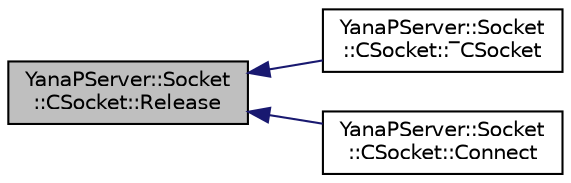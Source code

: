 digraph "YanaPServer::Socket::CSocket::Release"
{
  edge [fontname="Helvetica",fontsize="10",labelfontname="Helvetica",labelfontsize="10"];
  node [fontname="Helvetica",fontsize="10",shape=record];
  rankdir="LR";
  Node30 [label="YanaPServer::Socket\l::CSocket::Release",height=0.2,width=0.4,color="black", fillcolor="grey75", style="filled", fontcolor="black"];
  Node30 -> Node31 [dir="back",color="midnightblue",fontsize="10",style="solid",fontname="Helvetica"];
  Node31 [label="YanaPServer::Socket\l::CSocket::‾CSocket",height=0.2,width=0.4,color="black", fillcolor="white", style="filled",URL="$class_yana_p_server_1_1_socket_1_1_c_socket.html#a02bad0dbc1940585ab3fcc7c654b73ea",tooltip="デストラクタ "];
  Node30 -> Node32 [dir="back",color="midnightblue",fontsize="10",style="solid",fontname="Helvetica"];
  Node32 [label="YanaPServer::Socket\l::CSocket::Connect",height=0.2,width=0.4,color="black", fillcolor="white", style="filled",URL="$class_yana_p_server_1_1_socket_1_1_c_socket.html#a7c111923d6b86b4c818c7487ecc9b60b",tooltip="接続 "];
}
